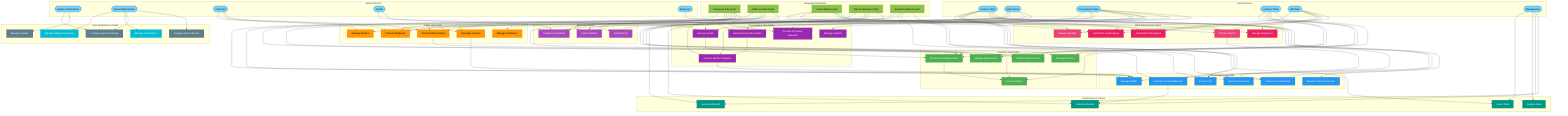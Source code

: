 graph TB
    %% Actor definitions
    subgraph ExternalActors["External Actors"]
        SA([System Administrator])
        TA([Tenant Administrator])
        CS([Customer])
        VE([Vendor])
        EM([Employee])
    end
    
    subgraph InternalActors["Internal Actors"]
        FN([Finance Team])
        SL([Sales Team])
        PC([Procurement Team])
        IM([Inventory Team])
        HR([HR Team])
        MG([Management])
    end
    
    %% Use cases by module
    subgraph CoreUseCases["Core System Use Cases"]
        UC1[Manage Tenants]:::core
        UC2[Manage Users & Access]:::core
        UC3[Configure System Settings]:::core
        UC4[Manage Subscription]:::subscription
        UC5[Manage Billing & Payments]:::subscription
    end
    
    subgraph SalesUseCases["Sales Use Cases"]
        UC6[Manage Customers]:::sales
        UC7[Process Sales Orders]:::sales
        UC8[Generate Invoices]:::sales
        UC9[Process Payments]:::sales
        UC10[Manage Returns]:::sales
    end
    
    subgraph InventoryUseCases["Inventory Use Cases"]
        UC11[Manage Products]:::inventory
        UC12[Track Inventory]:::inventory
        UC13[Process Stock Movements]:::inventory
        UC14[Perform Stock Counts]:::inventory
        UC15[Manage Warehouses]:::inventory
    end
    
    subgraph ProcurementUseCases["Procurement Use Cases"]
        UC16[Manage Vendors]:::procurement
        UC17[Process Purchase Requests]:::procurement
        UC18[Generate Purchase Orders]:::procurement
        UC19[Receive Goods]:::procurement
        UC20[Process Vendor Payments]:::procurement
    end
    
    subgraph RFQUseCases["RFQ Use Cases"]
        UC21[Create RFQs]:::rfq
        UC22[Compare Quotations]:::rfq
        UC23[Select Vendors]:::rfq
    end
    
    subgraph AccountingUseCases["Accounting Use Cases"]
        UC24[Maintain Chart of Accounts]:::accounting
        UC25[Process Journal Entries]:::accounting
        UC26[Manage AR/AP]:::accounting
        UC27[Reconcile Accounts]:::accounting
        UC28[Generate Financial Reports]:::accounting
        UC29[Process Tax]:::accounting
    end
    
    subgraph HRPayrollUseCases["HR & Payroll Use Cases"]
        UC30[Manage Employees]:::hr
        UC31[Track Time & Attendance]:::hr
        UC32[Process Payroll]:::payroll
        UC33[Manage Benefits]:::payroll
        UC34[Administer Performance]:::hr
    end
    
    subgraph ReportingUseCases["Reporting Use Cases"]
        UC35[View Dashboards]:::reports
        UC36[Generate Reports]:::reports
        UC37[Analyze Data]:::reports
        UC38[Export Data]:::reports
    end
    
    %% Cross-module use cases for integrated workflows
    subgraph IntegratedWorkflows["Integrated Workflows"]
        IW1[Procure-to-Pay Cycle]:::workflow
        IW2[Order-to-Cash Cycle]:::workflow
        IW3[Hire-to-Retire Cycle]:::workflow
        IW4[Plan-to-Inventory Cycle]:::workflow
        IW5[Record-to-Report Cycle]:::workflow
    end
    
    %% Actor to Use Case connections
    SA --> UC1
    SA --> UC3
    
    TA --> UC2
    TA --> UC3
    TA --> UC4
    TA --> UC5
    
    CS --> UC7
    CS --> UC9
    CS --> UC10
    
    VE --> UC22
    VE --> UC19
    
    EM --> UC31
    
    FN --> UC24
    FN --> UC25
    FN --> UC26
    FN --> UC27
    FN --> UC28
    FN --> UC29
    FN --> UC32
    FN --> UC38
    
    SL --> UC6
    SL --> UC7
    SL --> UC8
    SL --> UC9
    SL --> UC10
    
    PC --> UC16
    PC --> UC17
    PC --> UC18
    PC --> UC19
    PC --> UC20
    PC --> UC21
    PC --> UC22
    PC --> UC23
    
    IM --> UC11
    IM --> UC12
    IM --> UC13
    IM --> UC14
    IM --> UC15
    
    HR --> UC30
    HR --> UC31
    HR --> UC32
    HR --> UC33
    HR --> UC34
    
    MG --> UC35
    MG --> UC36
    MG --> UC37
    MG --> UC38
    
    %% Integrated workflows connections
    IW1 --> UC17
    IW1 --> UC21
    IW1 --> UC22
    IW1 --> UC23
    IW1 --> UC18
    IW1 --> UC19
    IW1 --> UC20
    IW1 --> UC26
    
    IW2 --> UC7
    IW2 --> UC13
    IW2 --> UC8
    IW2 --> UC9
    IW2 --> UC26
    
    IW3 --> UC30
    IW3 --> UC31
    IW3 --> UC34
    IW3 --> UC32
    IW3 --> UC33
    
    IW4 --> UC11
    IW4 --> UC12
    IW4 --> UC13
    IW4 --> UC14
    IW4 --> UC15
    
    IW5 --> UC25
    IW5 --> UC27
    IW5 --> UC28
    IW5 --> UC35
    IW5 --> UC36
    
    %% Module interconnections (key integrations)
    UC7 --> UC13
    UC8 --> UC26
    UC19 --> UC13
    UC18 --> UC20
    UC20 --> UC26
    UC13 --> UC12
    UC32 --> UC25
    UC28 --> UC35
    
    %% Styling
    classDef core fill:#607D8B,stroke:#455A64,color:white
    classDef subscription fill:#00BCD4,stroke:#0097A7,color:white
    classDef accounting fill:#2196F3,stroke:#1976D2,color:white
    classDef sales fill:#FF9800,stroke:#F57C00,color:black
    classDef inventory fill:#4CAF50,stroke:#388E3C,color:white
    classDef hr fill:#E91E63,stroke:#C2185B,color:white
    classDef payroll fill:#EC407A,stroke:#D81B60,color:white
    classDef procurement fill:#9C27B0,stroke:#7B1FA2,color:white
    classDef rfq fill:#AB47BC,stroke:#8E24AA,color:white
    classDef reports fill:#009688,stroke:#00796B,color:white
    classDef workflow fill:#8BC34A,stroke:#689F38,color:black
    classDef actor fill:#81D4FA,stroke:#039BE5,color:black
    
    class SA,TA,CS,VE,EM,FN,SL,PC,IM,HR,MG actor
